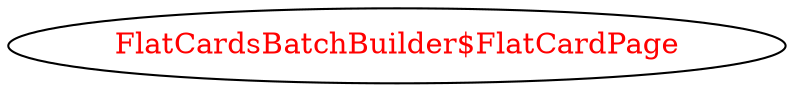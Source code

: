 digraph dependencyGraph {
 concentrate=true;
 ranksep="2.0";
 rankdir="LR"; 
 splines="ortho";
"FlatCardsBatchBuilder$FlatCardPage" [fontcolor="red"];
}